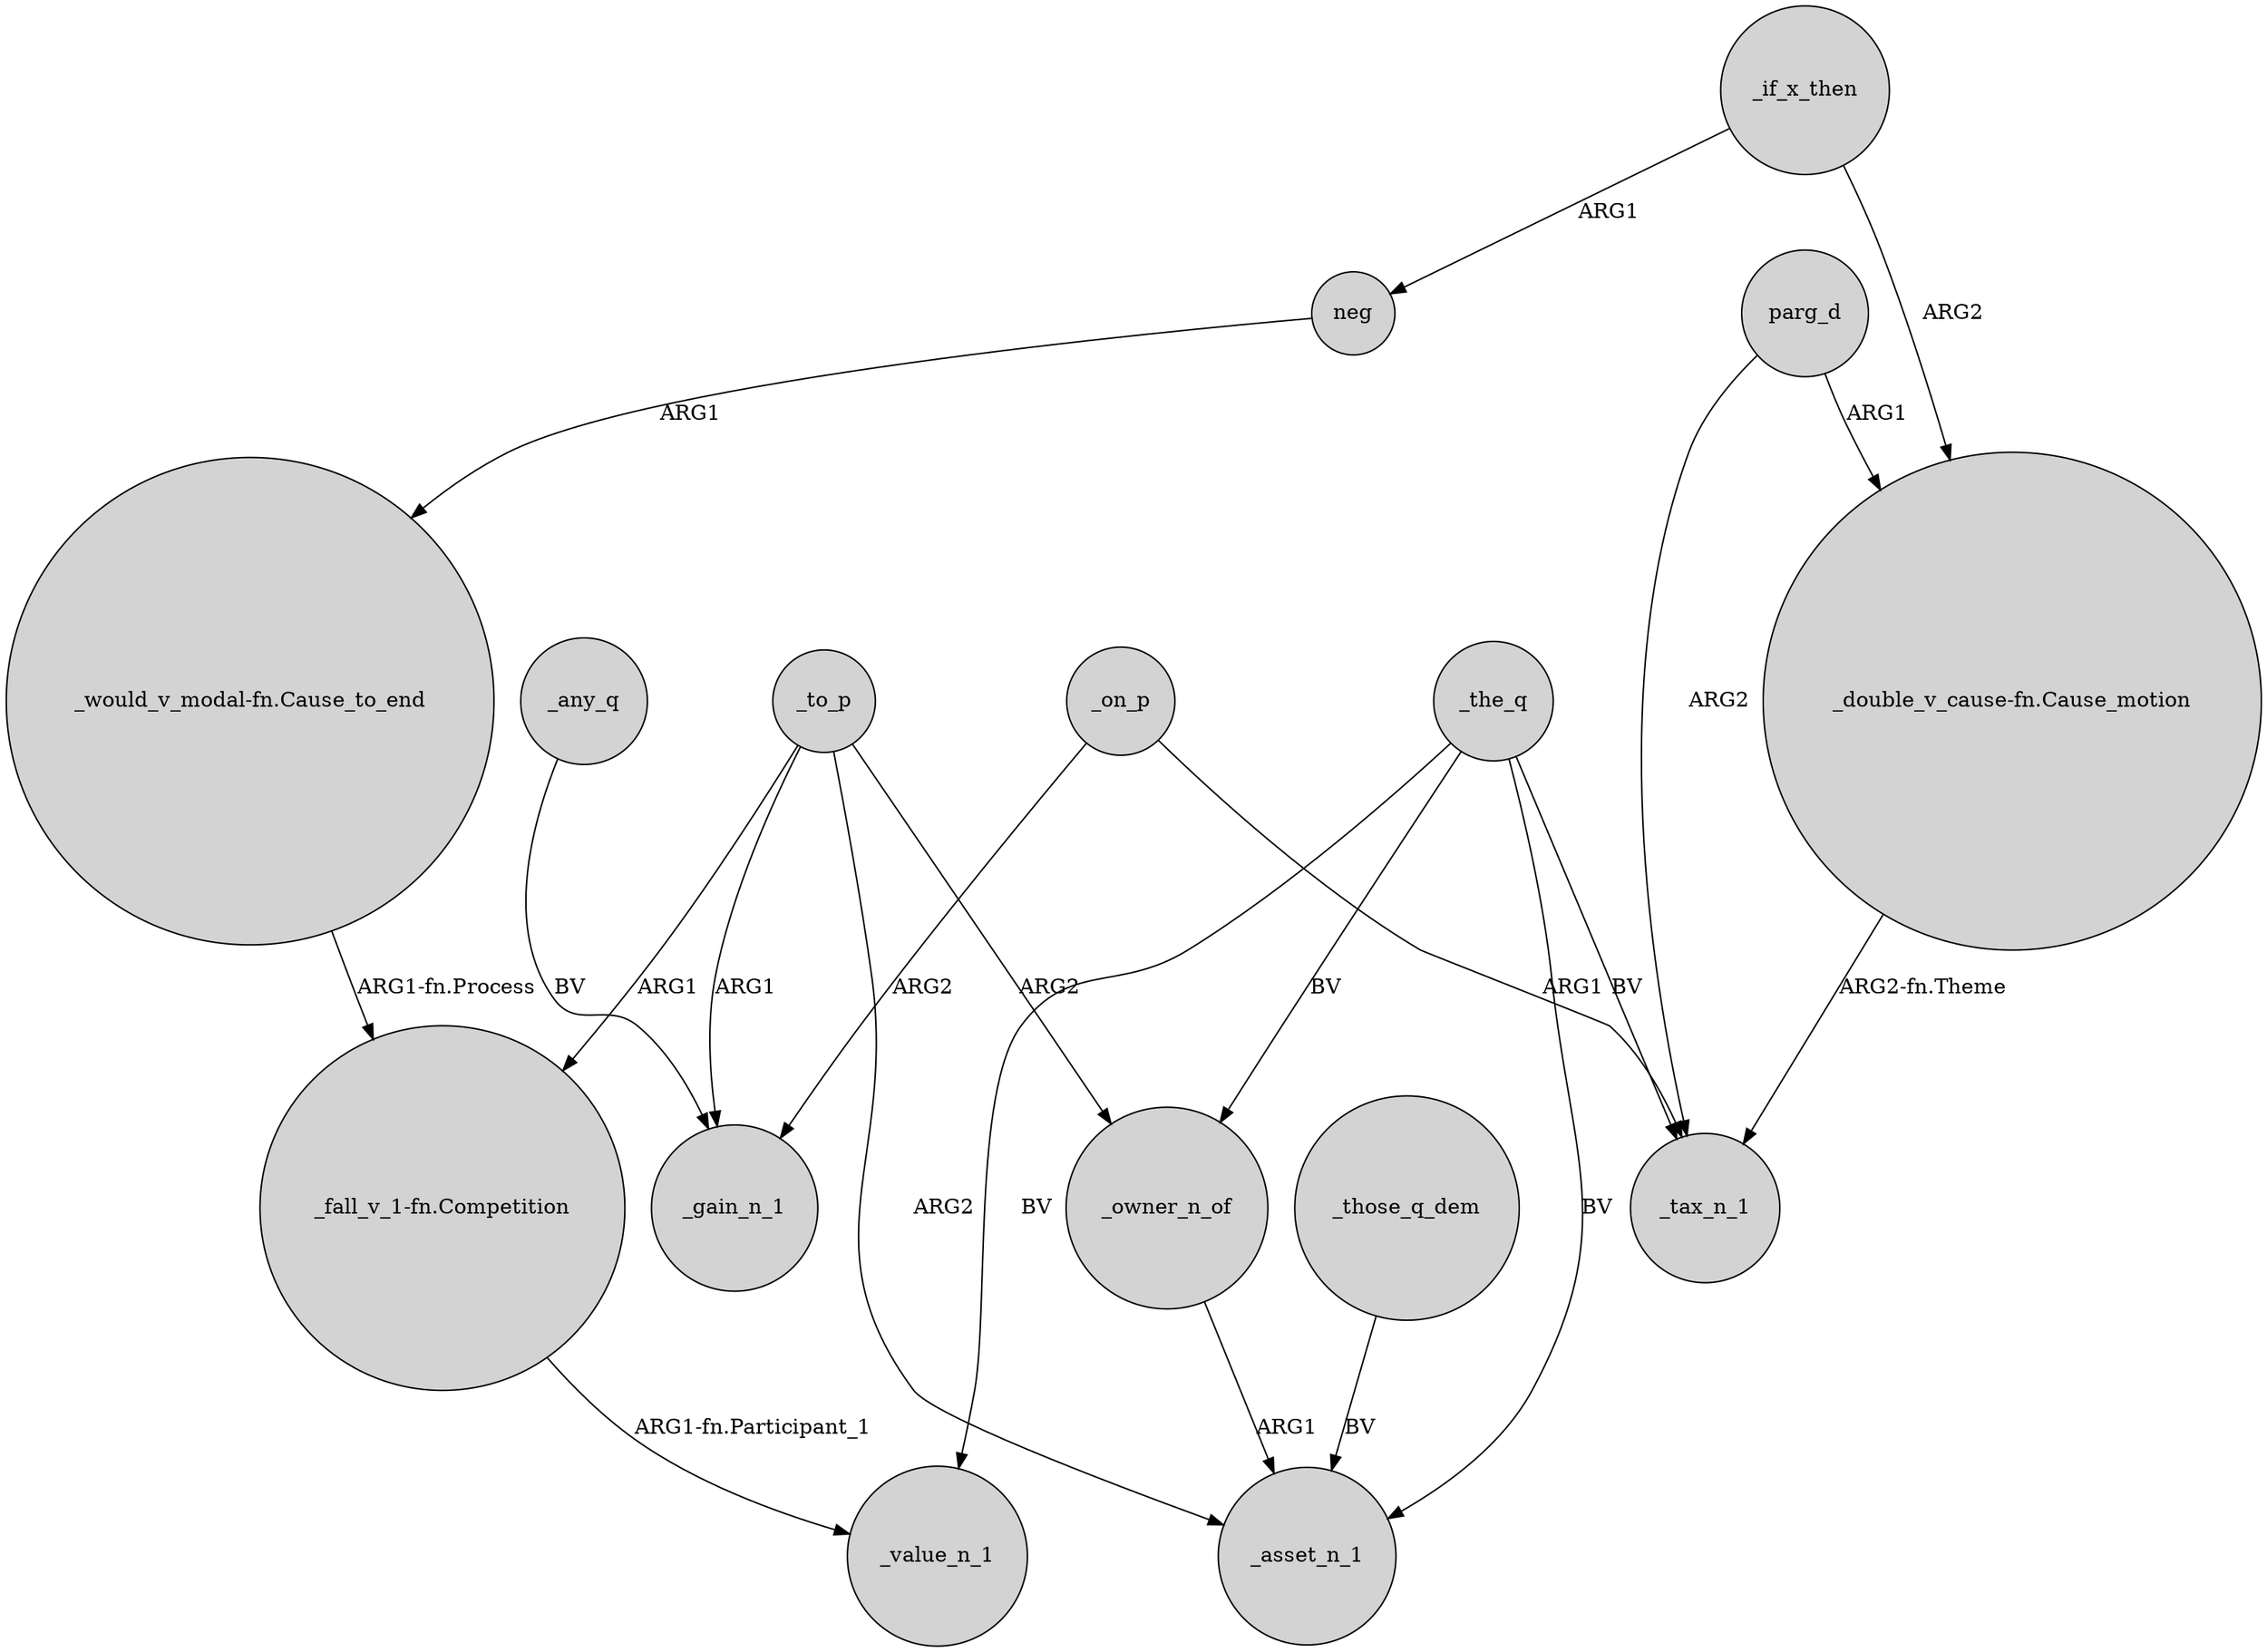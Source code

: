 digraph {
	node [shape=circle style=filled]
	_on_p -> _gain_n_1 [label=ARG2]
	_the_q -> _asset_n_1 [label=BV]
	_to_p -> "_fall_v_1-fn.Competition" [label=ARG1]
	_the_q -> _owner_n_of [label=BV]
	_on_p -> _tax_n_1 [label=ARG1]
	parg_d -> "_double_v_cause-fn.Cause_motion" [label=ARG1]
	_if_x_then -> "_double_v_cause-fn.Cause_motion" [label=ARG2]
	_owner_n_of -> _asset_n_1 [label=ARG1]
	_the_q -> _value_n_1 [label=BV]
	_those_q_dem -> _asset_n_1 [label=BV]
	_the_q -> _tax_n_1 [label=BV]
	_to_p -> _asset_n_1 [label=ARG2]
	"_double_v_cause-fn.Cause_motion" -> _tax_n_1 [label="ARG2-fn.Theme"]
	"_would_v_modal-fn.Cause_to_end" -> "_fall_v_1-fn.Competition" [label="ARG1-fn.Process"]
	parg_d -> _tax_n_1 [label=ARG2]
	_to_p -> _owner_n_of [label=ARG2]
	neg -> "_would_v_modal-fn.Cause_to_end" [label=ARG1]
	_any_q -> _gain_n_1 [label=BV]
	"_fall_v_1-fn.Competition" -> _value_n_1 [label="ARG1-fn.Participant_1"]
	_to_p -> _gain_n_1 [label=ARG1]
	_if_x_then -> neg [label=ARG1]
}
